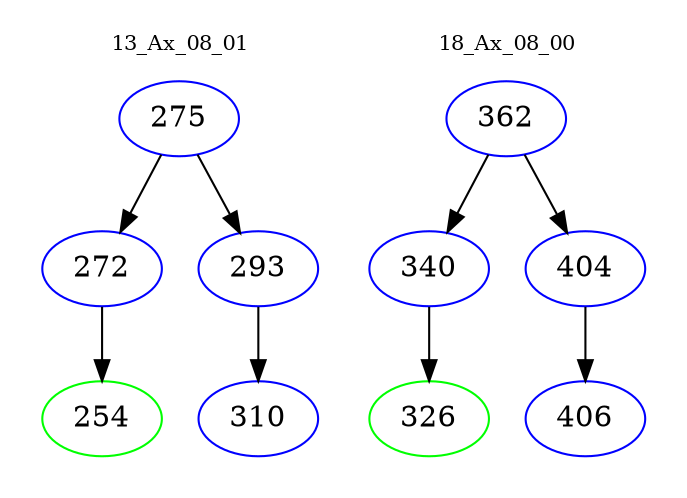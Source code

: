 digraph{
subgraph cluster_0 {
color = white
label = "13_Ax_08_01";
fontsize=10;
T0_275 [label="275", color="blue"]
T0_275 -> T0_272 [color="black"]
T0_272 [label="272", color="blue"]
T0_272 -> T0_254 [color="black"]
T0_254 [label="254", color="green"]
T0_275 -> T0_293 [color="black"]
T0_293 [label="293", color="blue"]
T0_293 -> T0_310 [color="black"]
T0_310 [label="310", color="blue"]
}
subgraph cluster_1 {
color = white
label = "18_Ax_08_00";
fontsize=10;
T1_362 [label="362", color="blue"]
T1_362 -> T1_340 [color="black"]
T1_340 [label="340", color="blue"]
T1_340 -> T1_326 [color="black"]
T1_326 [label="326", color="green"]
T1_362 -> T1_404 [color="black"]
T1_404 [label="404", color="blue"]
T1_404 -> T1_406 [color="black"]
T1_406 [label="406", color="blue"]
}
}
